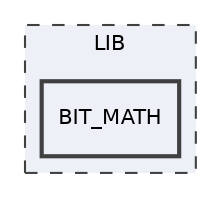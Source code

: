 digraph "LIB/BIT_MATH"
{
 // LATEX_PDF_SIZE
  edge [fontname="Helvetica",fontsize="10",labelfontname="Helvetica",labelfontsize="10"];
  node [fontname="Helvetica",fontsize="10",shape=record];
  compound=true
  subgraph clusterdir_c49787b21523dfcd643eafa322448430 {
    graph [ bgcolor="#edf0f7", pencolor="grey25", style="filled,dashed,", label="LIB", fontname="Helvetica", fontsize="10", URL="dir_c49787b21523dfcd643eafa322448430.html"]
  dir_fe6dad5c66ebc492a4da2a9daba898c3 [shape=box, label="BIT_MATH", style="filled,bold,", fillcolor="#edf0f7", color="grey25", URL="dir_fe6dad5c66ebc492a4da2a9daba898c3.html"];
  }
}
